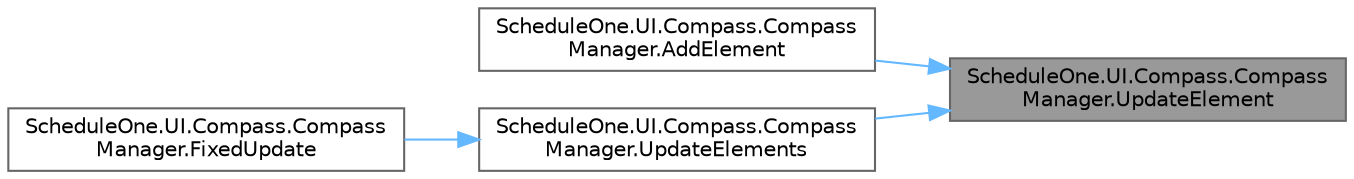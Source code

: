digraph "ScheduleOne.UI.Compass.CompassManager.UpdateElement"
{
 // LATEX_PDF_SIZE
  bgcolor="transparent";
  edge [fontname=Helvetica,fontsize=10,labelfontname=Helvetica,labelfontsize=10];
  node [fontname=Helvetica,fontsize=10,shape=box,height=0.2,width=0.4];
  rankdir="RL";
  Node1 [id="Node000001",label="ScheduleOne.UI.Compass.Compass\lManager.UpdateElement",height=0.2,width=0.4,color="gray40", fillcolor="grey60", style="filled", fontcolor="black",tooltip=" "];
  Node1 -> Node2 [id="edge1_Node000001_Node000002",dir="back",color="steelblue1",style="solid",tooltip=" "];
  Node2 [id="Node000002",label="ScheduleOne.UI.Compass.Compass\lManager.AddElement",height=0.2,width=0.4,color="grey40", fillcolor="white", style="filled",URL="$class_schedule_one_1_1_u_i_1_1_compass_1_1_compass_manager.html#a3001567f121c6ac9c1cd98c4f99b0cf6",tooltip=" "];
  Node1 -> Node3 [id="edge2_Node000001_Node000003",dir="back",color="steelblue1",style="solid",tooltip=" "];
  Node3 [id="Node000003",label="ScheduleOne.UI.Compass.Compass\lManager.UpdateElements",height=0.2,width=0.4,color="grey40", fillcolor="white", style="filled",URL="$class_schedule_one_1_1_u_i_1_1_compass_1_1_compass_manager.html#abf0e6fdcdf644eb868dfb438f5bd383b",tooltip=" "];
  Node3 -> Node4 [id="edge3_Node000003_Node000004",dir="back",color="steelblue1",style="solid",tooltip=" "];
  Node4 [id="Node000004",label="ScheduleOne.UI.Compass.Compass\lManager.FixedUpdate",height=0.2,width=0.4,color="grey40", fillcolor="white", style="filled",URL="$class_schedule_one_1_1_u_i_1_1_compass_1_1_compass_manager.html#a5e246fdfb24e5b97d93bcaab02342b3f",tooltip=" "];
}
